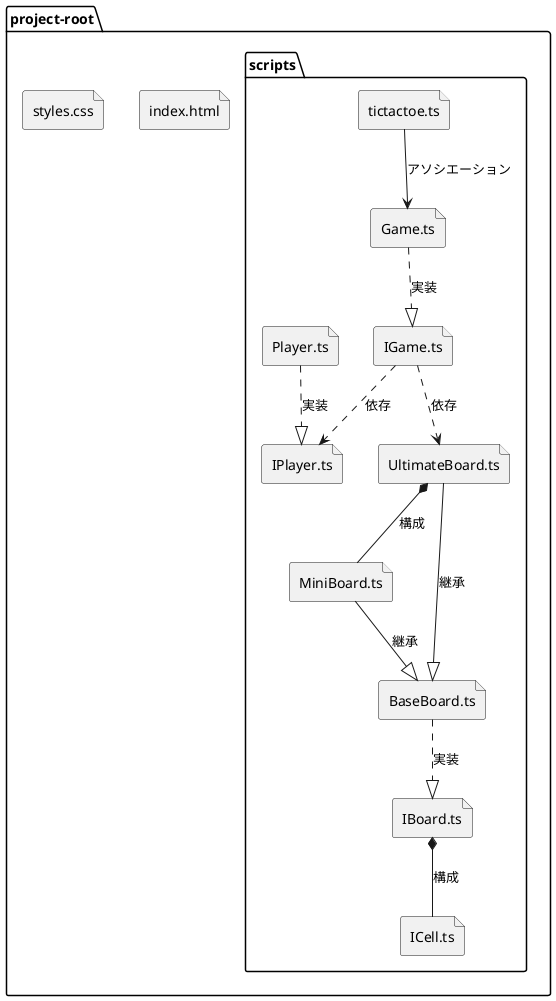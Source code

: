@startuml Class-Diagram
folder "project-root" {
    folder "scripts" {
        file tictactoe.ts
        file Game.ts
        file Player.ts
        file UltimateBoard.ts
        file MiniBoard.ts
        file BaseBoard.ts
        file IGame.ts
        file IBoard.ts
        file IPlayer.ts
        file ICell.ts
    }
    file index.html
    file styles.css
}

tictactoe.ts --> Game.ts : アソシエーション

Game.ts ..|> IGame.ts : 実装
BaseBoard.ts ..|> IBoard.ts : 実装
Player.ts ..|> IPlayer.ts : 実装

UltimateBoard.ts --|> BaseBoard.ts : 継承
MiniBoard.ts --|> BaseBoard.ts : 継承

UltimateBoard.ts *-- MiniBoard.ts : 構成
IBoard.ts *-- ICell.ts : 構成

IGame.ts ..> IPlayer.ts : 依存
IGame.ts ..> UltimateBoard.ts : 依存
@enduml